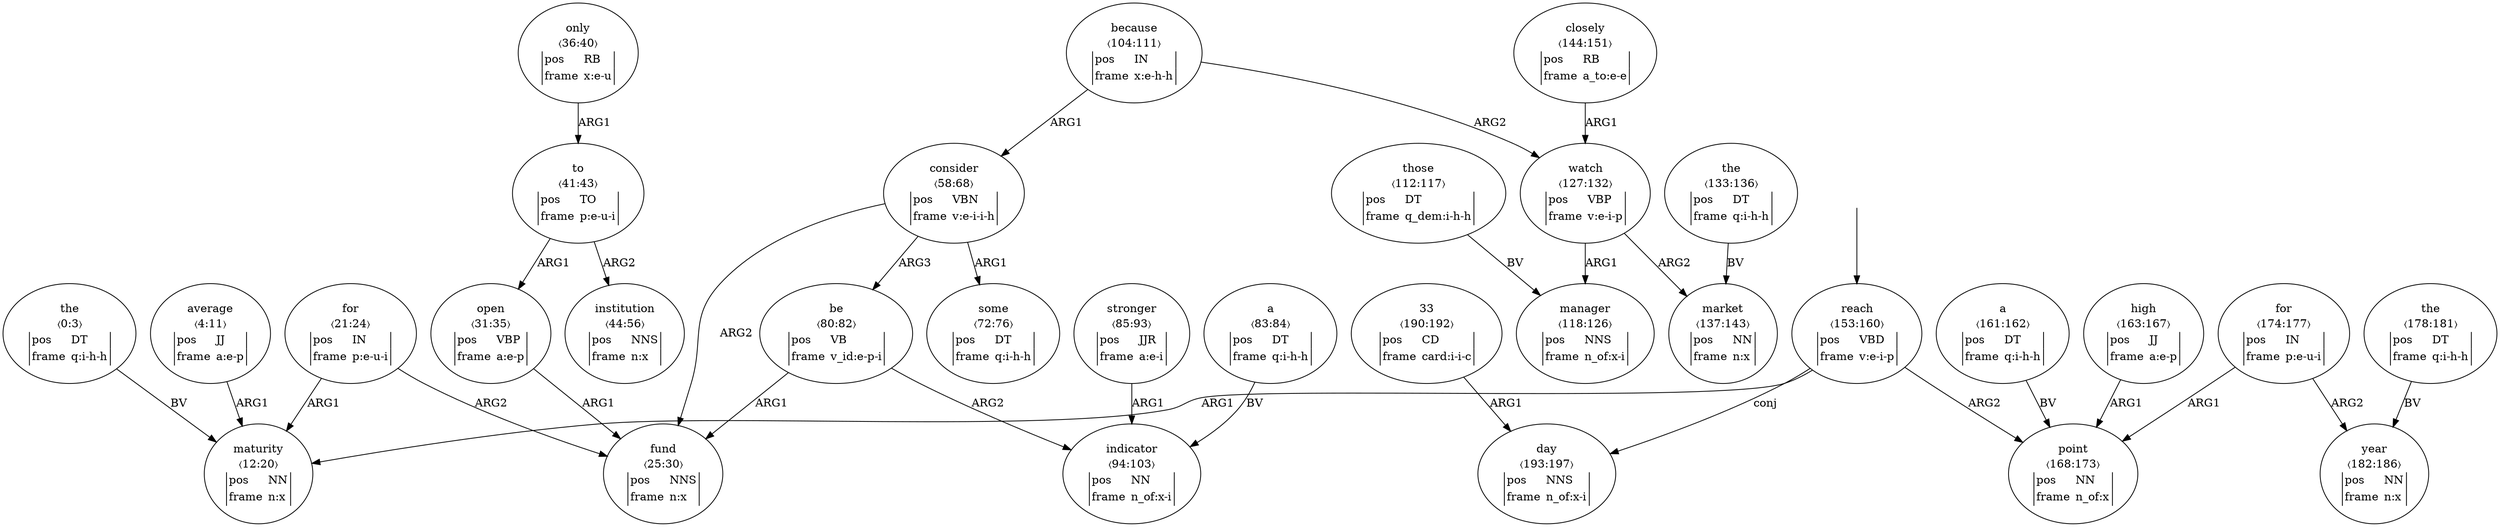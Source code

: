 digraph "20004007" {
  top [ style=invis ];
  top -> 26;
  0 [ label=<<table align="center" border="0" cellspacing="0"><tr><td colspan="2">the</td></tr><tr><td colspan="2">〈0:3〉</td></tr><tr><td sides="l" border="1" align="left">pos</td><td sides="r" border="1" align="left">DT</td></tr><tr><td sides="l" border="1" align="left">frame</td><td sides="r" border="1" align="left">q:i-h-h</td></tr></table>> ];
  1 [ label=<<table align="center" border="0" cellspacing="0"><tr><td colspan="2">average</td></tr><tr><td colspan="2">〈4:11〉</td></tr><tr><td sides="l" border="1" align="left">pos</td><td sides="r" border="1" align="left">JJ</td></tr><tr><td sides="l" border="1" align="left">frame</td><td sides="r" border="1" align="left">a:e-p</td></tr></table>> ];
  2 [ label=<<table align="center" border="0" cellspacing="0"><tr><td colspan="2">maturity</td></tr><tr><td colspan="2">〈12:20〉</td></tr><tr><td sides="l" border="1" align="left">pos</td><td sides="r" border="1" align="left">NN</td></tr><tr><td sides="l" border="1" align="left">frame</td><td sides="r" border="1" align="left">n:x</td></tr></table>> ];
  3 [ label=<<table align="center" border="0" cellspacing="0"><tr><td colspan="2">for</td></tr><tr><td colspan="2">〈21:24〉</td></tr><tr><td sides="l" border="1" align="left">pos</td><td sides="r" border="1" align="left">IN</td></tr><tr><td sides="l" border="1" align="left">frame</td><td sides="r" border="1" align="left">p:e-u-i</td></tr></table>> ];
  4 [ label=<<table align="center" border="0" cellspacing="0"><tr><td colspan="2">fund</td></tr><tr><td colspan="2">〈25:30〉</td></tr><tr><td sides="l" border="1" align="left">pos</td><td sides="r" border="1" align="left">NNS</td></tr><tr><td sides="l" border="1" align="left">frame</td><td sides="r" border="1" align="left">n:x</td></tr></table>> ];
  5 [ label=<<table align="center" border="0" cellspacing="0"><tr><td colspan="2">open</td></tr><tr><td colspan="2">〈31:35〉</td></tr><tr><td sides="l" border="1" align="left">pos</td><td sides="r" border="1" align="left">VBP</td></tr><tr><td sides="l" border="1" align="left">frame</td><td sides="r" border="1" align="left">a:e-p</td></tr></table>> ];
  6 [ label=<<table align="center" border="0" cellspacing="0"><tr><td colspan="2">only</td></tr><tr><td colspan="2">〈36:40〉</td></tr><tr><td sides="l" border="1" align="left">pos</td><td sides="r" border="1" align="left">RB</td></tr><tr><td sides="l" border="1" align="left">frame</td><td sides="r" border="1" align="left">x:e-u</td></tr></table>> ];
  7 [ label=<<table align="center" border="0" cellspacing="0"><tr><td colspan="2">to</td></tr><tr><td colspan="2">〈41:43〉</td></tr><tr><td sides="l" border="1" align="left">pos</td><td sides="r" border="1" align="left">TO</td></tr><tr><td sides="l" border="1" align="left">frame</td><td sides="r" border="1" align="left">p:e-u-i</td></tr></table>> ];
  8 [ label=<<table align="center" border="0" cellspacing="0"><tr><td colspan="2">institution</td></tr><tr><td colspan="2">〈44:56〉</td></tr><tr><td sides="l" border="1" align="left">pos</td><td sides="r" border="1" align="left">NNS</td></tr><tr><td sides="l" border="1" align="left">frame</td><td sides="r" border="1" align="left">n:x</td></tr></table>> ];
  10 [ label=<<table align="center" border="0" cellspacing="0"><tr><td colspan="2">consider</td></tr><tr><td colspan="2">〈58:68〉</td></tr><tr><td sides="l" border="1" align="left">pos</td><td sides="r" border="1" align="left">VBN</td></tr><tr><td sides="l" border="1" align="left">frame</td><td sides="r" border="1" align="left">v:e-i-i-h</td></tr></table>> ];
  12 [ label=<<table align="center" border="0" cellspacing="0"><tr><td colspan="2">some</td></tr><tr><td colspan="2">〈72:76〉</td></tr><tr><td sides="l" border="1" align="left">pos</td><td sides="r" border="1" align="left">DT</td></tr><tr><td sides="l" border="1" align="left">frame</td><td sides="r" border="1" align="left">q:i-h-h</td></tr></table>> ];
  14 [ label=<<table align="center" border="0" cellspacing="0"><tr><td colspan="2">be</td></tr><tr><td colspan="2">〈80:82〉</td></tr><tr><td sides="l" border="1" align="left">pos</td><td sides="r" border="1" align="left">VB</td></tr><tr><td sides="l" border="1" align="left">frame</td><td sides="r" border="1" align="left">v_id:e-p-i</td></tr></table>> ];
  15 [ label=<<table align="center" border="0" cellspacing="0"><tr><td colspan="2">a</td></tr><tr><td colspan="2">〈83:84〉</td></tr><tr><td sides="l" border="1" align="left">pos</td><td sides="r" border="1" align="left">DT</td></tr><tr><td sides="l" border="1" align="left">frame</td><td sides="r" border="1" align="left">q:i-h-h</td></tr></table>> ];
  16 [ label=<<table align="center" border="0" cellspacing="0"><tr><td colspan="2">stronger</td></tr><tr><td colspan="2">〈85:93〉</td></tr><tr><td sides="l" border="1" align="left">pos</td><td sides="r" border="1" align="left">JJR</td></tr><tr><td sides="l" border="1" align="left">frame</td><td sides="r" border="1" align="left">a:e-i</td></tr></table>> ];
  17 [ label=<<table align="center" border="0" cellspacing="0"><tr><td colspan="2">indicator</td></tr><tr><td colspan="2">〈94:103〉</td></tr><tr><td sides="l" border="1" align="left">pos</td><td sides="r" border="1" align="left">NN</td></tr><tr><td sides="l" border="1" align="left">frame</td><td sides="r" border="1" align="left">n_of:x-i</td></tr></table>> ];
  18 [ label=<<table align="center" border="0" cellspacing="0"><tr><td colspan="2">because</td></tr><tr><td colspan="2">〈104:111〉</td></tr><tr><td sides="l" border="1" align="left">pos</td><td sides="r" border="1" align="left">IN</td></tr><tr><td sides="l" border="1" align="left">frame</td><td sides="r" border="1" align="left">x:e-h-h</td></tr></table>> ];
  19 [ label=<<table align="center" border="0" cellspacing="0"><tr><td colspan="2">those</td></tr><tr><td colspan="2">〈112:117〉</td></tr><tr><td sides="l" border="1" align="left">pos</td><td sides="r" border="1" align="left">DT</td></tr><tr><td sides="l" border="1" align="left">frame</td><td sides="r" border="1" align="left">q_dem:i-h-h</td></tr></table>> ];
  20 [ label=<<table align="center" border="0" cellspacing="0"><tr><td colspan="2">manager</td></tr><tr><td colspan="2">〈118:126〉</td></tr><tr><td sides="l" border="1" align="left">pos</td><td sides="r" border="1" align="left">NNS</td></tr><tr><td sides="l" border="1" align="left">frame</td><td sides="r" border="1" align="left">n_of:x-i</td></tr></table>> ];
  21 [ label=<<table align="center" border="0" cellspacing="0"><tr><td colspan="2">watch</td></tr><tr><td colspan="2">〈127:132〉</td></tr><tr><td sides="l" border="1" align="left">pos</td><td sides="r" border="1" align="left">VBP</td></tr><tr><td sides="l" border="1" align="left">frame</td><td sides="r" border="1" align="left">v:e-i-p</td></tr></table>> ];
  22 [ label=<<table align="center" border="0" cellspacing="0"><tr><td colspan="2">the</td></tr><tr><td colspan="2">〈133:136〉</td></tr><tr><td sides="l" border="1" align="left">pos</td><td sides="r" border="1" align="left">DT</td></tr><tr><td sides="l" border="1" align="left">frame</td><td sides="r" border="1" align="left">q:i-h-h</td></tr></table>> ];
  23 [ label=<<table align="center" border="0" cellspacing="0"><tr><td colspan="2">market</td></tr><tr><td colspan="2">〈137:143〉</td></tr><tr><td sides="l" border="1" align="left">pos</td><td sides="r" border="1" align="left">NN</td></tr><tr><td sides="l" border="1" align="left">frame</td><td sides="r" border="1" align="left">n:x</td></tr></table>> ];
  24 [ label=<<table align="center" border="0" cellspacing="0"><tr><td colspan="2">closely</td></tr><tr><td colspan="2">〈144:151〉</td></tr><tr><td sides="l" border="1" align="left">pos</td><td sides="r" border="1" align="left">RB</td></tr><tr><td sides="l" border="1" align="left">frame</td><td sides="r" border="1" align="left">a_to:e-e</td></tr></table>> ];
  26 [ label=<<table align="center" border="0" cellspacing="0"><tr><td colspan="2">reach</td></tr><tr><td colspan="2">〈153:160〉</td></tr><tr><td sides="l" border="1" align="left">pos</td><td sides="r" border="1" align="left">VBD</td></tr><tr><td sides="l" border="1" align="left">frame</td><td sides="r" border="1" align="left">v:e-i-p</td></tr></table>> ];
  27 [ label=<<table align="center" border="0" cellspacing="0"><tr><td colspan="2">a</td></tr><tr><td colspan="2">〈161:162〉</td></tr><tr><td sides="l" border="1" align="left">pos</td><td sides="r" border="1" align="left">DT</td></tr><tr><td sides="l" border="1" align="left">frame</td><td sides="r" border="1" align="left">q:i-h-h</td></tr></table>> ];
  28 [ label=<<table align="center" border="0" cellspacing="0"><tr><td colspan="2">high</td></tr><tr><td colspan="2">〈163:167〉</td></tr><tr><td sides="l" border="1" align="left">pos</td><td sides="r" border="1" align="left">JJ</td></tr><tr><td sides="l" border="1" align="left">frame</td><td sides="r" border="1" align="left">a:e-p</td></tr></table>> ];
  29 [ label=<<table align="center" border="0" cellspacing="0"><tr><td colspan="2">point</td></tr><tr><td colspan="2">〈168:173〉</td></tr><tr><td sides="l" border="1" align="left">pos</td><td sides="r" border="1" align="left">NN</td></tr><tr><td sides="l" border="1" align="left">frame</td><td sides="r" border="1" align="left">n_of:x</td></tr></table>> ];
  30 [ label=<<table align="center" border="0" cellspacing="0"><tr><td colspan="2">for</td></tr><tr><td colspan="2">〈174:177〉</td></tr><tr><td sides="l" border="1" align="left">pos</td><td sides="r" border="1" align="left">IN</td></tr><tr><td sides="l" border="1" align="left">frame</td><td sides="r" border="1" align="left">p:e-u-i</td></tr></table>> ];
  31 [ label=<<table align="center" border="0" cellspacing="0"><tr><td colspan="2">the</td></tr><tr><td colspan="2">〈178:181〉</td></tr><tr><td sides="l" border="1" align="left">pos</td><td sides="r" border="1" align="left">DT</td></tr><tr><td sides="l" border="1" align="left">frame</td><td sides="r" border="1" align="left">q:i-h-h</td></tr></table>> ];
  32 [ label=<<table align="center" border="0" cellspacing="0"><tr><td colspan="2">year</td></tr><tr><td colspan="2">〈182:186〉</td></tr><tr><td sides="l" border="1" align="left">pos</td><td sides="r" border="1" align="left">NN</td></tr><tr><td sides="l" border="1" align="left">frame</td><td sides="r" border="1" align="left">n:x</td></tr></table>> ];
  34 [ label=<<table align="center" border="0" cellspacing="0"><tr><td colspan="2">33</td></tr><tr><td colspan="2">〈190:192〉</td></tr><tr><td sides="l" border="1" align="left">pos</td><td sides="r" border="1" align="left">CD</td></tr><tr><td sides="l" border="1" align="left">frame</td><td sides="r" border="1" align="left">card:i-i-c</td></tr></table>> ];
  35 [ label=<<table align="center" border="0" cellspacing="0"><tr><td colspan="2">day</td></tr><tr><td colspan="2">〈193:197〉</td></tr><tr><td sides="l" border="1" align="left">pos</td><td sides="r" border="1" align="left">NNS</td></tr><tr><td sides="l" border="1" align="left">frame</td><td sides="r" border="1" align="left">n_of:x-i</td></tr></table>> ];
  5 -> 4 [ label="ARG1" ];
  30 -> 29 [ label="ARG1" ];
  31 -> 32 [ label="BV" ];
  1 -> 2 [ label="ARG1" ];
  14 -> 17 [ label="ARG2" ];
  26 -> 29 [ label="ARG2" ];
  21 -> 20 [ label="ARG1" ];
  30 -> 32 [ label="ARG2" ];
  18 -> 10 [ label="ARG1" ];
  16 -> 17 [ label="ARG1" ];
  10 -> 12 [ label="ARG1" ];
  0 -> 2 [ label="BV" ];
  21 -> 23 [ label="ARG2" ];
  10 -> 4 [ label="ARG2" ];
  3 -> 2 [ label="ARG1" ];
  18 -> 21 [ label="ARG2" ];
  19 -> 20 [ label="BV" ];
  7 -> 8 [ label="ARG2" ];
  26 -> 35 [ label="conj" ];
  28 -> 29 [ label="ARG1" ];
  34 -> 35 [ label="ARG1" ];
  10 -> 14 [ label="ARG3" ];
  6 -> 7 [ label="ARG1" ];
  24 -> 21 [ label="ARG1" ];
  15 -> 17 [ label="BV" ];
  27 -> 29 [ label="BV" ];
  3 -> 4 [ label="ARG2" ];
  22 -> 23 [ label="BV" ];
  14 -> 4 [ label="ARG1" ];
  7 -> 5 [ label="ARG1" ];
  26 -> 2 [ label="ARG1" ];
}


